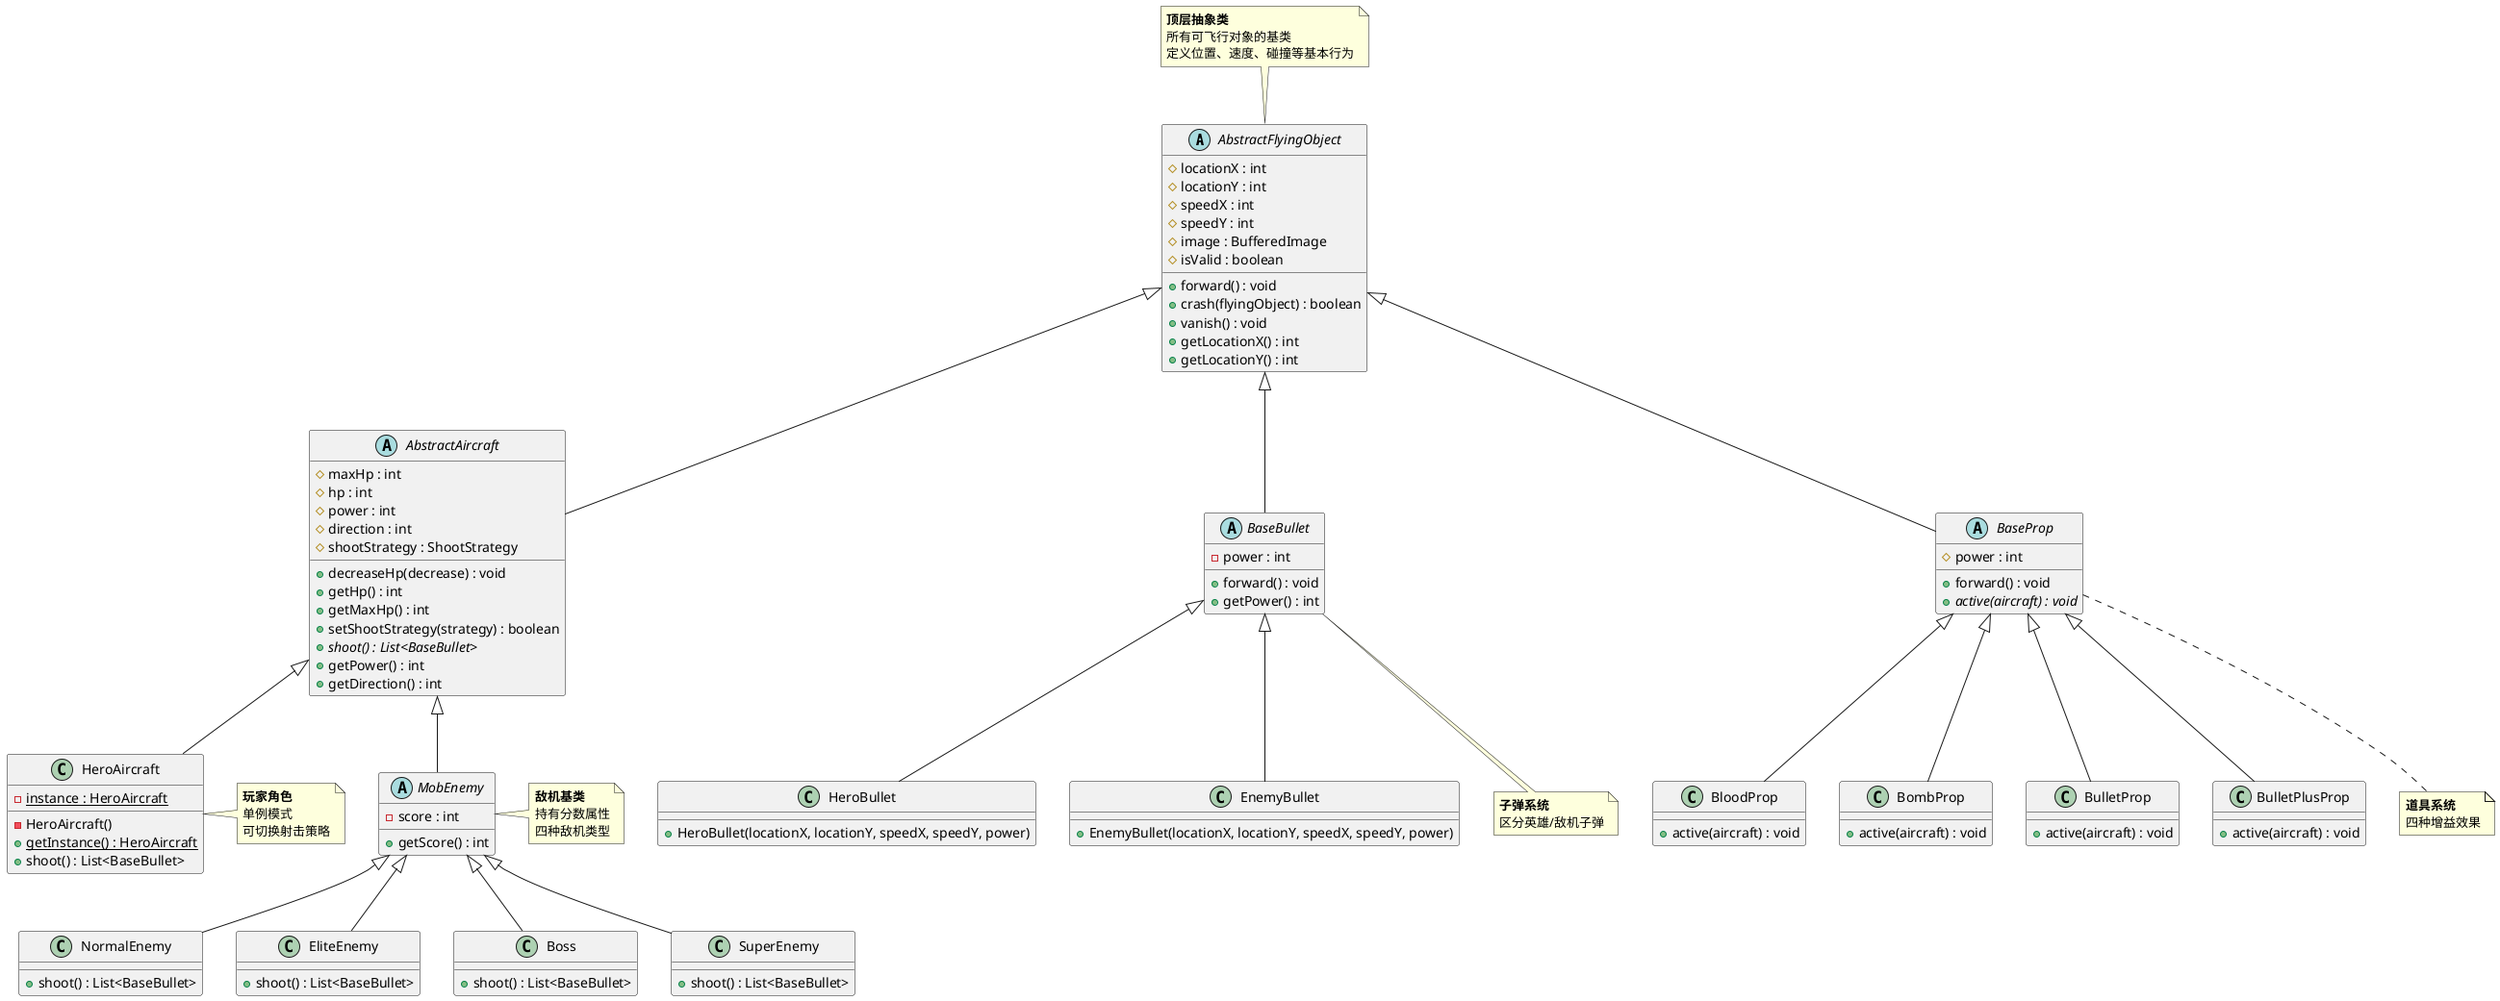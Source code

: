@startuml Inheritence

' 顶层抽象类 - 所有可飞行对象的基类
abstract class AbstractFlyingObject {
    # locationX : int
    # locationY : int
    # speedX : int
    # speedY : int
    # image : BufferedImage
    # isValid : boolean
    + forward() : void
    + crash(flyingObject) : boolean
    + vanish() : void
    + getLocationX() : int
    + getLocationY() : int
}

' ==================== 飞机类层次 ====================

' 飞机抽象类
abstract class AbstractAircraft {
    # maxHp : int
    # hp : int
    # power : int
    # direction : int
    # shootStrategy : ShootStrategy
    + decreaseHp(decrease) : void
    + getHp() : int
    + getMaxHp() : int
    + setShootStrategy(strategy) : boolean
    + {abstract} shoot() : List<BaseBullet>
    + getPower() : int
    + getDirection() : int
}

' 英雄机 - 单例模式
class HeroAircraft {
    - {static} instance : HeroAircraft
    - HeroAircraft()
    + {static} getInstance() : HeroAircraft
    + shoot() : List<BaseBullet>
}

' 敌机抽象类
abstract class MobEnemy {
    - score : int
    + getScore() : int
}

' 普通敌机 - 不会射击
class NormalEnemy {
    + shoot() : List<BaseBullet>
}

' 精英敌机 - 直线射击
class EliteEnemy {
    + shoot() : List<BaseBullet>
}

' BOSS敌机 - 环形射击
class Boss {
    + shoot() : List<BaseBullet>
}

' 超级敌机 - 散射
class SuperEnemy {
    + shoot() : List<BaseBullet>
}

' ==================== 子弹类层次 ====================

' 子弹抽象类
abstract class BaseBullet {
    - power : int
    + forward() : void
    + getPower() : int
}

' 英雄子弹
class HeroBullet {
    + HeroBullet(locationX, locationY, speedX, speedY, power)
}

' 敌机子弹
class EnemyBullet {
    + EnemyBullet(locationX, locationY, speedX, speedY, power)
}

' ==================== 道具类层次 ====================

' 道具抽象类
abstract class BaseProp {
    # power : int
    + forward() : void
    + {abstract} active(aircraft) : void
}

' 血包道具 - 恢复生命值
class BloodProp {
    + active(aircraft) : void
}

' 炸弹道具 - 清屏攻击
class BombProp {
    + active(aircraft) : void
}

' 子弹道具 - 提升单发火力
class BulletProp {
    + active(aircraft) : void
}

' 子弹加强道具 - 提升射击数量
class BulletPlusProp {
    + active(aircraft) : void
}

' ==================== 继承关系 ====================

' AbstractFlyingObject 的三个直接子类
AbstractFlyingObject <|-- AbstractAircraft
AbstractFlyingObject <|-- BaseBullet
AbstractFlyingObject <|-- BaseProp

' AbstractAircraft 的两个分支
AbstractAircraft <|-- HeroAircraft
AbstractAircraft <|-- MobEnemy

' MobEnemy 的四种具体敌机
MobEnemy <|-- NormalEnemy
MobEnemy <|-- EliteEnemy
MobEnemy <|-- Boss
MobEnemy <|-- SuperEnemy

' BaseBullet 的两种子弹
BaseBullet <|-- HeroBullet
BaseBullet <|-- EnemyBullet

' BaseProp 的四种道具
BaseProp <|-- BloodProp
BaseProp <|-- BombProp
BaseProp <|-- BulletProp
BaseProp <|-- BulletPlusProp

' ==================== 说明注释 ====================

note top of AbstractFlyingObject
  <b>顶层抽象类</b>
  所有可飞行对象的基类
  定义位置、速度、碰撞等基本行为
end note

note right of HeroAircraft
  <b>玩家角色</b>
  单例模式
  可切换射击策略
end note

note right of MobEnemy
  <b>敌机基类</b>
  持有分数属性
  四种敌机类型
end note

note bottom of BaseBullet
  <b>子弹系统</b>
  区分英雄/敌机子弹
end note

note bottom of BaseProp
  <b>道具系统</b>
  四种增益效果
end note

@enduml